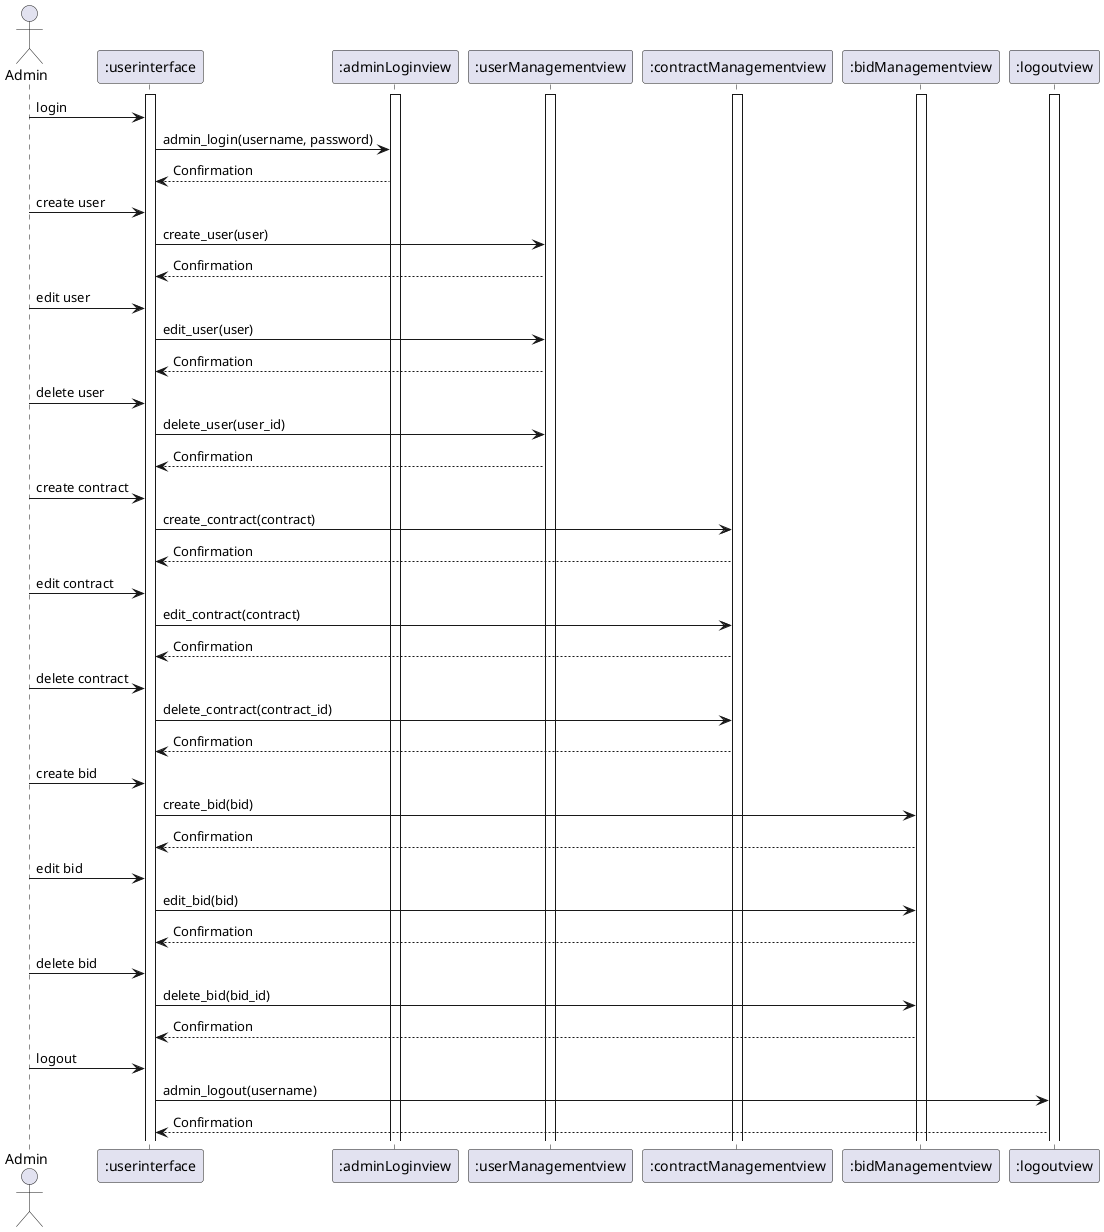 @startuml
actor Admin as "Admin"
participant UserInterface as ":userinterface"
participant AdminLoginView as ":adminLoginview"
participant UserManagementView as ":userManagementview"
participant ContractManagementView as ":contractManagementview"
participant BidManagementView as ":bidManagementview"
participant LogoutView as ":logoutview"

activate UserInterface
activate AdminLoginView
activate UserManagementView
activate ContractManagementView
activate BidManagementView
activate LogoutView

Admin -> UserInterface: login
UserInterface -> AdminLoginView: admin_login(username, password)
AdminLoginView --> UserInterface: Confirmation

Admin -> UserInterface: create user
UserInterface -> UserManagementView: create_user(user)
UserManagementView --> UserInterface: Confirmation

Admin -> UserInterface: edit user
UserInterface -> UserManagementView: edit_user(user)
UserManagementView --> UserInterface: Confirmation

Admin -> UserInterface: delete user
UserInterface -> UserManagementView: delete_user(user_id)
UserManagementView --> UserInterface: Confirmation

Admin -> UserInterface: create contract
UserInterface -> ContractManagementView: create_contract(contract)
ContractManagementView --> UserInterface: Confirmation

Admin -> UserInterface: edit contract
UserInterface -> ContractManagementView: edit_contract(contract)
ContractManagementView --> UserInterface: Confirmation

Admin -> UserInterface: delete contract
UserInterface -> ContractManagementView: delete_contract(contract_id)
ContractManagementView --> UserInterface: Confirmation

Admin -> UserInterface: create bid
UserInterface -> BidManagementView: create_bid(bid)
BidManagementView --> UserInterface: Confirmation

Admin -> UserInterface: edit bid
UserInterface -> BidManagementView: edit_bid(bid)
BidManagementView --> UserInterface: Confirmation

Admin -> UserInterface: delete bid
UserInterface -> BidManagementView: delete_bid(bid_id)
BidManagementView --> UserInterface: Confirmation

Admin -> UserInterface: logout
UserInterface -> LogoutView: admin_logout(username)
LogoutView --> UserInterface: Confirmation
@enduml